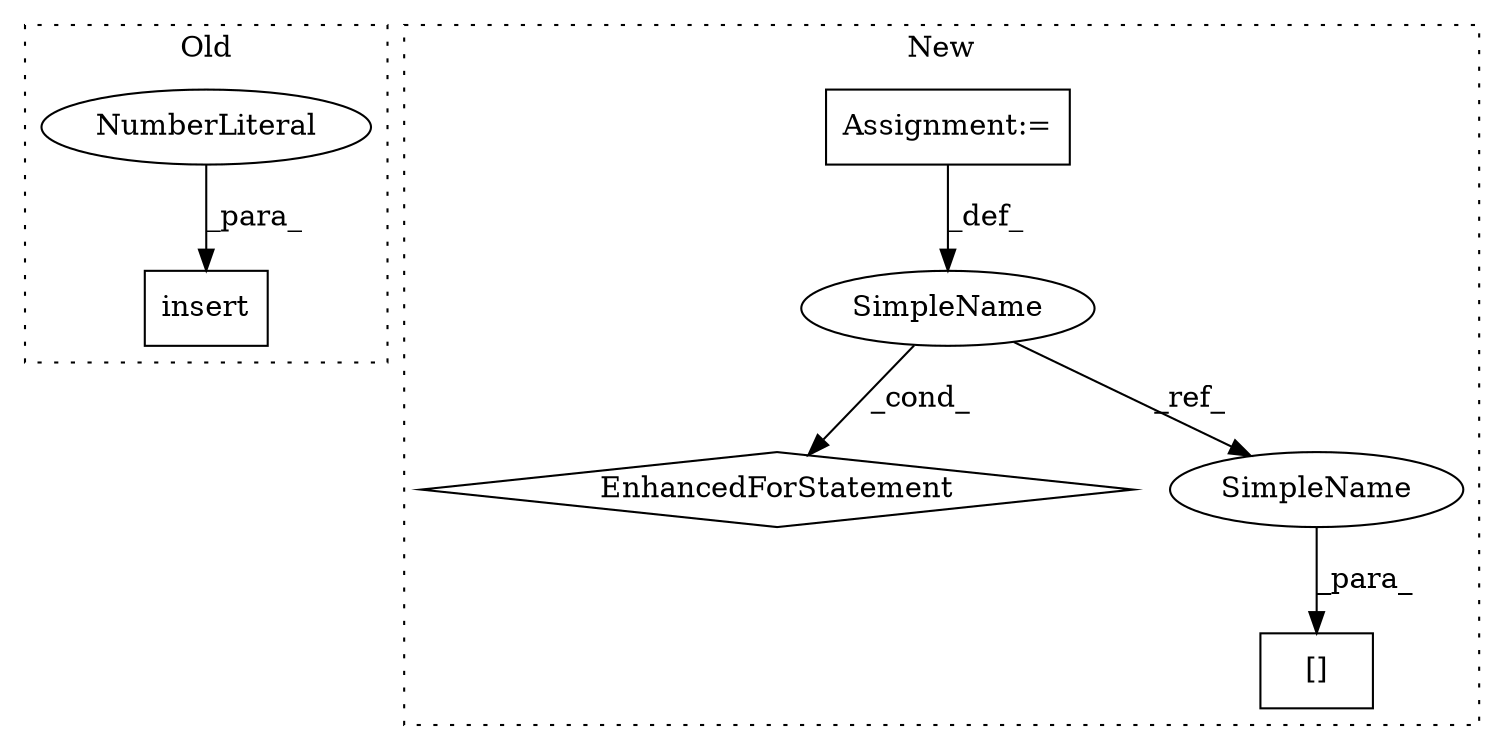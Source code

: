 digraph G {
subgraph cluster0 {
1 [label="insert" a="32" s="5587,5601" l="7,1" shape="box"];
4 [label="NumberLiteral" a="34" s="5594" l="1" shape="ellipse"];
label = "Old";
style="dotted";
}
subgraph cluster1 {
2 [label="EnhancedForStatement" a="70" s="5138,5221" l="57,2" shape="diamond"];
3 [label="Assignment:=" a="7" s="5138,5221" l="57,2" shape="box"];
5 [label="[]" a="2" s="5240,5253" l="12,1" shape="box"];
6 [label="SimpleName" a="42" s="5199" l="1" shape="ellipse"];
7 [label="SimpleName" a="42" s="5252" l="1" shape="ellipse"];
label = "New";
style="dotted";
}
3 -> 6 [label="_def_"];
4 -> 1 [label="_para_"];
6 -> 2 [label="_cond_"];
6 -> 7 [label="_ref_"];
7 -> 5 [label="_para_"];
}
